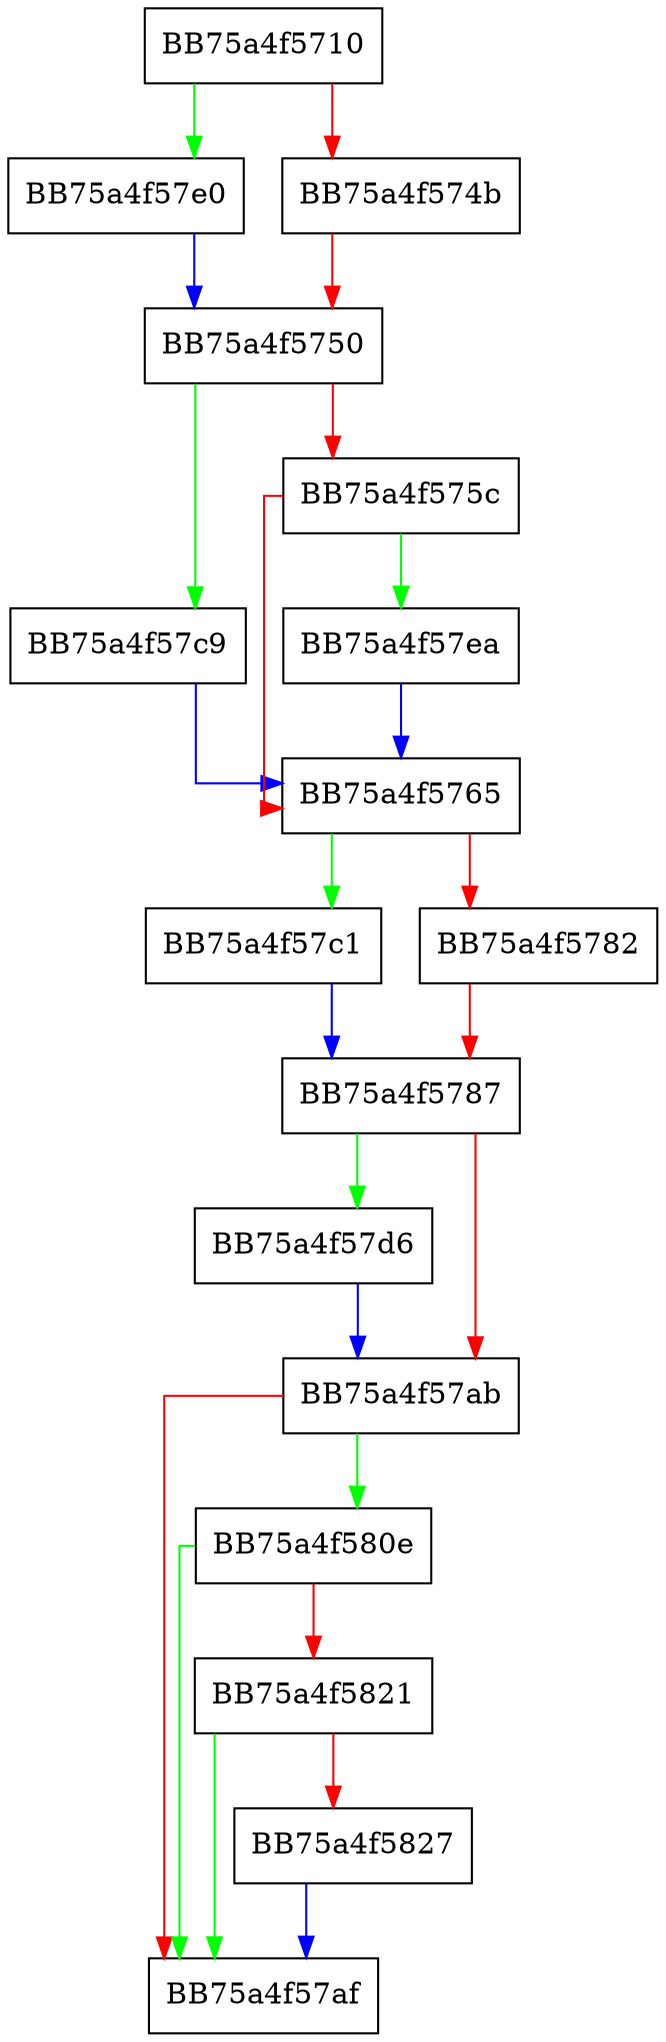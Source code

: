 digraph ConsumeNotification {
  node [shape="box"];
  graph [splines=ortho];
  BB75a4f5710 -> BB75a4f57e0 [color="green"];
  BB75a4f5710 -> BB75a4f574b [color="red"];
  BB75a4f574b -> BB75a4f5750 [color="red"];
  BB75a4f5750 -> BB75a4f57c9 [color="green"];
  BB75a4f5750 -> BB75a4f575c [color="red"];
  BB75a4f575c -> BB75a4f57ea [color="green"];
  BB75a4f575c -> BB75a4f5765 [color="red"];
  BB75a4f5765 -> BB75a4f57c1 [color="green"];
  BB75a4f5765 -> BB75a4f5782 [color="red"];
  BB75a4f5782 -> BB75a4f5787 [color="red"];
  BB75a4f5787 -> BB75a4f57d6 [color="green"];
  BB75a4f5787 -> BB75a4f57ab [color="red"];
  BB75a4f57ab -> BB75a4f580e [color="green"];
  BB75a4f57ab -> BB75a4f57af [color="red"];
  BB75a4f57c1 -> BB75a4f5787 [color="blue"];
  BB75a4f57c9 -> BB75a4f5765 [color="blue"];
  BB75a4f57d6 -> BB75a4f57ab [color="blue"];
  BB75a4f57e0 -> BB75a4f5750 [color="blue"];
  BB75a4f57ea -> BB75a4f5765 [color="blue"];
  BB75a4f580e -> BB75a4f57af [color="green"];
  BB75a4f580e -> BB75a4f5821 [color="red"];
  BB75a4f5821 -> BB75a4f57af [color="green"];
  BB75a4f5821 -> BB75a4f5827 [color="red"];
  BB75a4f5827 -> BB75a4f57af [color="blue"];
}